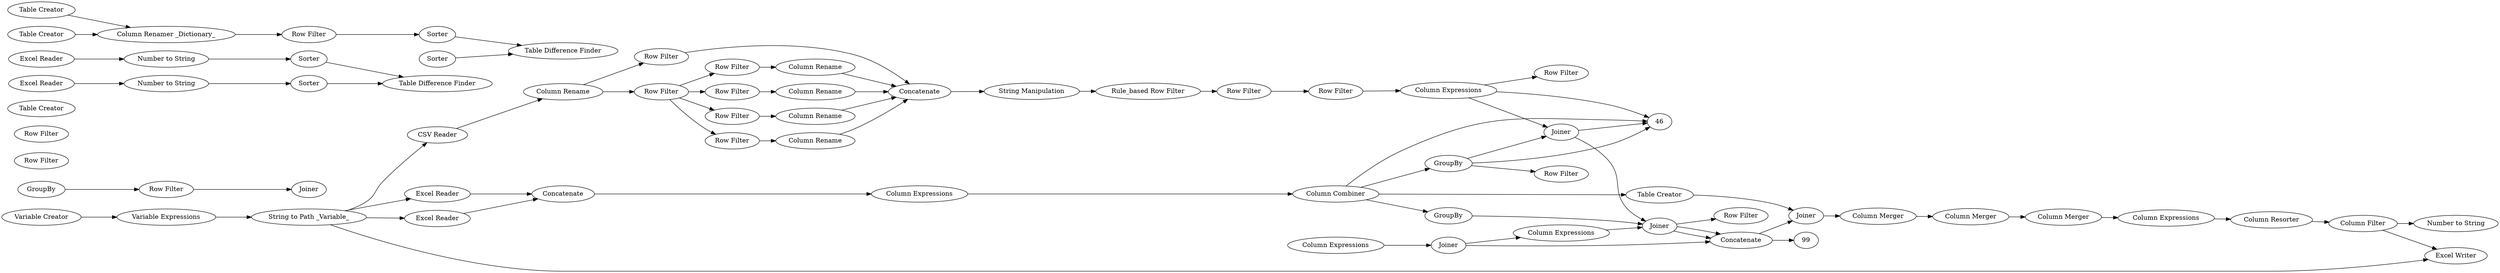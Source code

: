 digraph {
	4 [label="CSV Reader"]
	5 [label="Column Rename"]
	6 [label="Row Filter"]
	7 [label="Row Filter"]
	8 [label="Column Rename"]
	9 [label="Row Filter"]
	10 [label="Row Filter"]
	11 [label="Row Filter"]
	12 [label="Row Filter"]
	13 [label=Concatenate]
	14 [label="Column Rename"]
	15 [label="Column Rename"]
	16 [label="Column Rename"]
	17 [label="Rule_based Row Filter"]
	19 [label="String Manipulation"]
	21 [label="Excel Reader"]
	22 [label="Variable Creator"]
	23 [label="Variable Expressions"]
	24 [label="String to Path _Variable_"]
	25 [label="Excel Reader"]
	26 [label=Concatenate]
	28 [label="Column Expressions"]
	29 [label="Column Combiner"]
	30 [label="Row Filter"]
	31 [label="Row Filter"]
	33 [label="Column Expressions"]
	34 [label=Joiner]
	36 [label="Table Creator"]
	37 [label=Joiner]
	40 [label=GroupBy]
	41 [label=GroupBy]
	42 [label="Row Filter"]
	43 [label="Row Filter"]
	44 [label=Joiner]
	45 [label="Row Filter"]
	47 [label=GroupBy]
	49 [label="Column Expressions"]
	50 [label="Column Merger"]
	51 [label="Column Merger"]
	52 [label="Column Merger"]
	53 [label="Excel Writer"]
	54 [label="Column Resorter"]
	55 [label="Column Filter"]
	35 [label=Joiner]
	59 [label="Column Expressions"]
	60 [label="Column Expressions"]
	61 [label=Joiner]
	62 [label=Concatenate]
	63 [label="Table Creator"]
	67 [label="Row Filter"]
	64 [label="Table Difference Finder"]
	65 [label="Excel Reader"]
	66 [label="Row Filter"]
	71 [label="Number to String"]
	72 [label="Number to String"]
	76 [label="Excel Reader"]
	78 [label="Number to String"]
	79 [label=Sorter]
	80 [label=Sorter]
	89 [label="Row Filter"]
	90 [label="Table Creator"]
	92 [label="Column Renamer _Dictionary_"]
	94 [label="Table Creator"]
	95 [label="Row Filter"]
	96 [label="Table Difference Finder"]
	97 [label=Sorter]
	98 [label=Sorter]
	41 -> 45
	45 -> 44
	35 -> 60
	35 -> 62
	59 -> 35
	60 -> 61
	61 -> 67
	61 -> 62
	61 -> 62
	90 -> 92
	92 -> 95
	94 -> 92
	95 -> 97
	97 -> 96
	98 -> 96
	4 -> 5
	5 -> 7
	5 -> 6
	6 -> 13
	7 -> 12
	7 -> 11
	7 -> 10
	7 -> 9
	8 -> 13
	9 -> 8
	10 -> 15
	11 -> 16
	12 -> 14
	13 -> 19
	14 -> 13
	15 -> 13
	16 -> 13
	17 -> 30
	19 -> 17
	21 -> 26
	22 -> 23
	23 -> 24
	24 -> 25
	24 -> 21
	24 -> 4
	24 -> 53
	25 -> 26
	26 -> 28
	28 -> 29
	29 -> 47
	29 -> 46
	29 -> 40
	29 -> 36
	30 -> 31
	31 -> 33
	33 -> 34
	33 -> 46
	33 -> 89
	34 -> 46
	34 -> 61
	36 -> 37
	37 -> 50
	40 -> 46
	40 -> 34
	40 -> 66
	47 -> 61
	49 -> 54
	50 -> 51
	51 -> 52
	52 -> 49
	54 -> 55
	55 -> 53
	55 -> 71
	62 -> 37
	62 -> 99
	65 -> 78
	72 -> 80
	76 -> 72
	78 -> 79
	79 -> 64
	80 -> 64
	rankdir=LR
}
